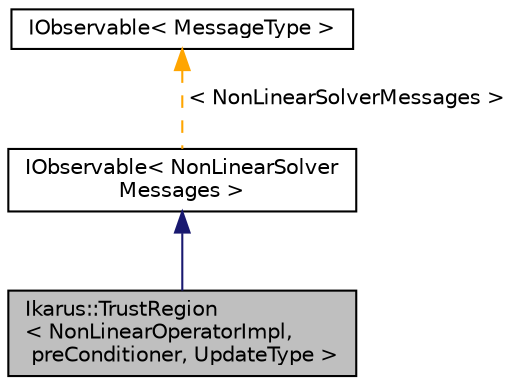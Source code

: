 digraph "Ikarus::TrustRegion&lt; NonLinearOperatorImpl, preConditioner, UpdateType &gt;"
{
 // LATEX_PDF_SIZE
  edge [fontname="Helvetica",fontsize="10",labelfontname="Helvetica",labelfontsize="10"];
  node [fontname="Helvetica",fontsize="10",shape=record];
  Node1 [label="Ikarus::TrustRegion\l\< NonLinearOperatorImpl,\l preConditioner, UpdateType \>",height=0.2,width=0.4,color="black", fillcolor="grey75", style="filled", fontcolor="black",tooltip=" "];
  Node2 -> Node1 [dir="back",color="midnightblue",fontsize="10",style="solid"];
  Node2 [label="IObservable\< NonLinearSolver\lMessages \>",height=0.2,width=0.4,color="black", fillcolor="white", style="filled",URL="$d7/d68/a01413.html",tooltip=" "];
  Node3 -> Node2 [dir="back",color="orange",fontsize="10",style="dashed",label=" \< NonLinearSolverMessages \>" ];
  Node3 [label="IObservable\< MessageType \>",height=0.2,width=0.4,color="black", fillcolor="white", style="filled",URL="$d7/d68/a01413.html",tooltip=" "];
}
